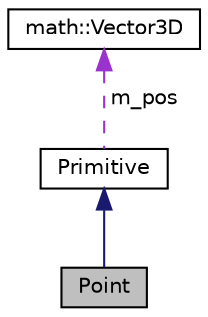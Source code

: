 digraph "Point"
{
 // LATEX_PDF_SIZE
  edge [fontname="Helvetica",fontsize="10",labelfontname="Helvetica",labelfontsize="10"];
  node [fontname="Helvetica",fontsize="10",shape=record];
  Node1 [label="Point",height=0.2,width=0.4,color="black", fillcolor="grey75", style="filled", fontcolor="black",tooltip="点を描画するクラス"];
  Node2 -> Node1 [dir="back",color="midnightblue",fontsize="10",style="solid",fontname="Helvetica"];
  Node2 [label="Primitive",height=0.2,width=0.4,color="black", fillcolor="white", style="filled",URL="$class_primitive.html",tooltip="Pointなどの親クラス"];
  Node3 -> Node2 [dir="back",color="darkorchid3",fontsize="10",style="dashed",label=" m_pos" ,fontname="Helvetica"];
  Node3 [label="math::Vector3D",height=0.2,width=0.4,color="black", fillcolor="white", style="filled",URL="$structmath_1_1_vector3_d.html",tooltip="positionなどに使おう"];
}

